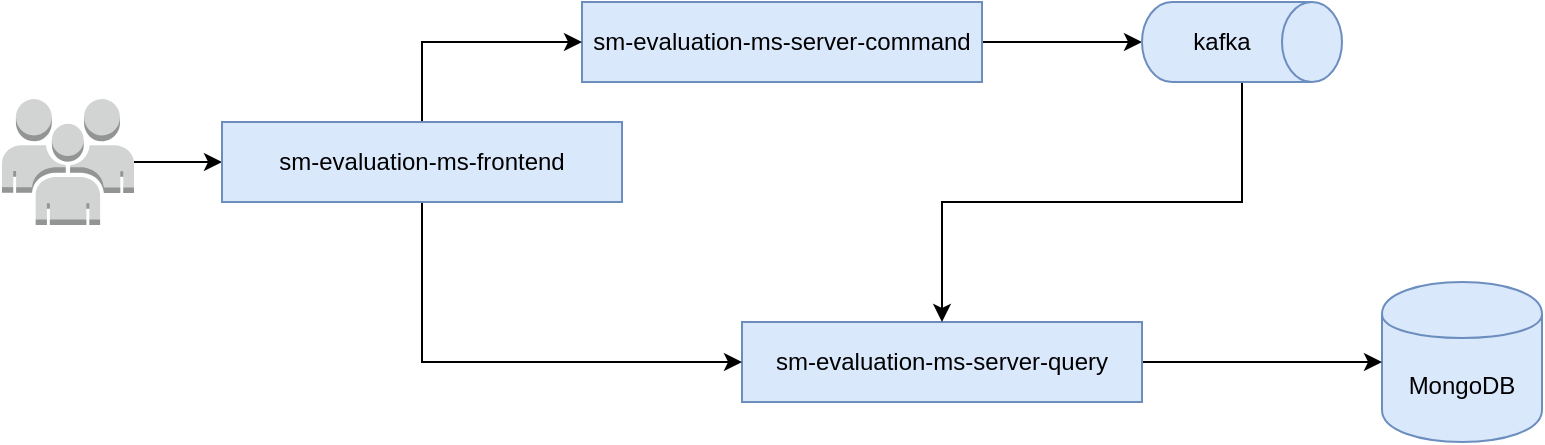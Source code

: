 <mxfile version="16.5.1" type="device"><diagram id="zZOyHdq2KvMrymyiurN5" name="Page-1"><mxGraphModel dx="1952" dy="864" grid="1" gridSize="10" guides="1" tooltips="1" connect="1" arrows="1" fold="1" page="1" pageScale="1" pageWidth="850" pageHeight="1100" math="0" shadow="0"><root><mxCell id="0"/><mxCell id="1" parent="0"/><mxCell id="wl86E-wasU708fYsIVTZ-1" value="MongoDB" style="shape=cylinder;whiteSpace=wrap;html=1;boundedLbl=1;backgroundOutline=1;fillColor=#dae8fc;strokeColor=#6c8ebf;" parent="1" vertex="1"><mxGeometry x="600" y="340" width="80" height="80" as="geometry"/></mxCell><mxCell id="HQ1scwIn_uQUgmR_rU5A-2" style="edgeStyle=orthogonalEdgeStyle;rounded=0;orthogonalLoop=1;jettySize=auto;html=1;entryX=0.5;entryY=1;entryDx=0;entryDy=0;entryPerimeter=0;" edge="1" parent="1" source="wl86E-wasU708fYsIVTZ-2" target="HQ1scwIn_uQUgmR_rU5A-1"><mxGeometry relative="1" as="geometry"/></mxCell><mxCell id="wl86E-wasU708fYsIVTZ-2" value="sm-evaluation-ms-server-command" style="rounded=0;whiteSpace=wrap;html=1;fillColor=#dae8fc;strokeColor=#6c8ebf;" parent="1" vertex="1"><mxGeometry x="200" y="200" width="200" height="40" as="geometry"/></mxCell><mxCell id="wl86E-wasU708fYsIVTZ-9" style="edgeStyle=orthogonalEdgeStyle;rounded=0;orthogonalLoop=1;jettySize=auto;html=1;entryX=0;entryY=0.5;entryDx=0;entryDy=0;" parent="1" source="wl86E-wasU708fYsIVTZ-3" target="wl86E-wasU708fYsIVTZ-1" edge="1"><mxGeometry relative="1" as="geometry"><Array as="points"/></mxGeometry></mxCell><mxCell id="wl86E-wasU708fYsIVTZ-3" value="sm-evaluation-ms-server-query" style="rounded=0;whiteSpace=wrap;html=1;fillColor=#dae8fc;strokeColor=#6c8ebf;" parent="1" vertex="1"><mxGeometry x="280" y="360" width="200" height="40" as="geometry"/></mxCell><mxCell id="wl86E-wasU708fYsIVTZ-7" style="edgeStyle=orthogonalEdgeStyle;rounded=0;orthogonalLoop=1;jettySize=auto;html=1;entryX=0;entryY=0.5;entryDx=0;entryDy=0;exitX=0.5;exitY=0;exitDx=0;exitDy=0;" parent="1" source="wl86E-wasU708fYsIVTZ-12" target="wl86E-wasU708fYsIVTZ-2" edge="1"><mxGeometry relative="1" as="geometry"><Array as="points"><mxPoint x="120" y="220"/></Array></mxGeometry></mxCell><mxCell id="wl86E-wasU708fYsIVTZ-10" style="edgeStyle=orthogonalEdgeStyle;rounded=0;orthogonalLoop=1;jettySize=auto;html=1;entryX=0;entryY=0.5;entryDx=0;entryDy=0;exitX=0.5;exitY=1;exitDx=0;exitDy=0;" parent="1" source="wl86E-wasU708fYsIVTZ-12" target="wl86E-wasU708fYsIVTZ-3" edge="1"><mxGeometry relative="1" as="geometry"><Array as="points"><mxPoint x="120" y="380"/></Array></mxGeometry></mxCell><mxCell id="wl86E-wasU708fYsIVTZ-13" style="edgeStyle=orthogonalEdgeStyle;rounded=0;orthogonalLoop=1;jettySize=auto;html=1;entryX=0;entryY=0.5;entryDx=0;entryDy=0;" parent="1" source="wl86E-wasU708fYsIVTZ-6" target="wl86E-wasU708fYsIVTZ-12" edge="1"><mxGeometry relative="1" as="geometry"/></mxCell><mxCell id="wl86E-wasU708fYsIVTZ-6" value="" style="outlineConnect=0;dashed=0;verticalLabelPosition=bottom;verticalAlign=top;align=center;html=1;shape=mxgraph.aws3.users;fillColor=#D2D3D3;gradientColor=none;" parent="1" vertex="1"><mxGeometry x="-90" y="248.5" width="66" height="63" as="geometry"/></mxCell><mxCell id="wl86E-wasU708fYsIVTZ-12" value="sm-evaluation-ms-frontend" style="rounded=0;whiteSpace=wrap;html=1;fillColor=#dae8fc;strokeColor=#6c8ebf;" parent="1" vertex="1"><mxGeometry x="20" y="260" width="200" height="40" as="geometry"/></mxCell><mxCell id="HQ1scwIn_uQUgmR_rU5A-3" style="edgeStyle=orthogonalEdgeStyle;rounded=0;orthogonalLoop=1;jettySize=auto;html=1;" edge="1" parent="1" source="HQ1scwIn_uQUgmR_rU5A-1" target="wl86E-wasU708fYsIVTZ-3"><mxGeometry relative="1" as="geometry"/></mxCell><mxCell id="HQ1scwIn_uQUgmR_rU5A-1" value="" style="shape=cylinder3;whiteSpace=wrap;html=1;boundedLbl=1;backgroundOutline=1;size=15;rotation=90;fillColor=#dae8fc;strokeColor=#6c8ebf;" vertex="1" parent="1"><mxGeometry x="510" y="170" width="40" height="100" as="geometry"/></mxCell><mxCell id="HQ1scwIn_uQUgmR_rU5A-4" value="kafka" style="text;html=1;strokeColor=none;fillColor=none;align=center;verticalAlign=middle;whiteSpace=wrap;rounded=0;" vertex="1" parent="1"><mxGeometry x="490" y="205" width="60" height="30" as="geometry"/></mxCell></root></mxGraphModel></diagram></mxfile>